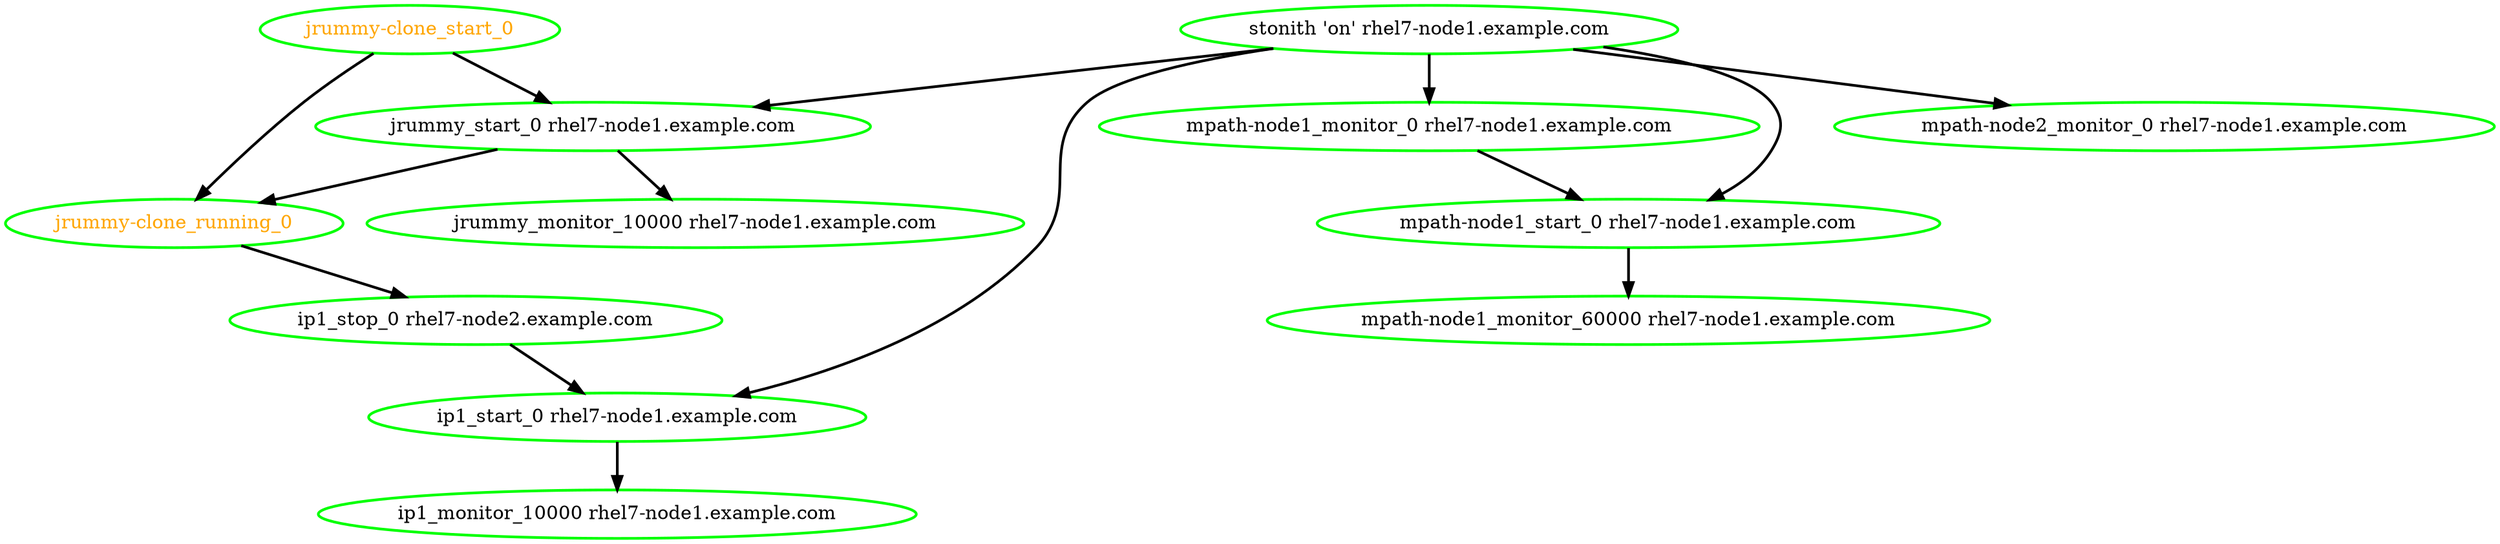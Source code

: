digraph "g" {
"ip1_monitor_10000 rhel7-node1.example.com" [ style=bold color="green" fontcolor="black"]
"ip1_start_0 rhel7-node1.example.com" -> "ip1_monitor_10000 rhel7-node1.example.com" [ style = bold]
"ip1_start_0 rhel7-node1.example.com" [ style=bold color="green" fontcolor="black"]
"ip1_stop_0 rhel7-node2.example.com" -> "ip1_start_0 rhel7-node1.example.com" [ style = bold]
"ip1_stop_0 rhel7-node2.example.com" [ style=bold color="green" fontcolor="black"]
"jrummy-clone_running_0" -> "ip1_stop_0 rhel7-node2.example.com" [ style = bold]
"jrummy-clone_running_0" [ style=bold color="green" fontcolor="orange"]
"jrummy-clone_start_0" -> "jrummy-clone_running_0" [ style = bold]
"jrummy-clone_start_0" -> "jrummy_start_0 rhel7-node1.example.com" [ style = bold]
"jrummy-clone_start_0" [ style=bold color="green" fontcolor="orange"]
"jrummy_monitor_10000 rhel7-node1.example.com" [ style=bold color="green" fontcolor="black"]
"jrummy_start_0 rhel7-node1.example.com" -> "jrummy-clone_running_0" [ style = bold]
"jrummy_start_0 rhel7-node1.example.com" -> "jrummy_monitor_10000 rhel7-node1.example.com" [ style = bold]
"jrummy_start_0 rhel7-node1.example.com" [ style=bold color="green" fontcolor="black"]
"mpath-node1_monitor_0 rhel7-node1.example.com" -> "mpath-node1_start_0 rhel7-node1.example.com" [ style = bold]
"mpath-node1_monitor_0 rhel7-node1.example.com" [ style=bold color="green" fontcolor="black"]
"mpath-node1_monitor_60000 rhel7-node1.example.com" [ style=bold color="green" fontcolor="black"]
"mpath-node1_start_0 rhel7-node1.example.com" -> "mpath-node1_monitor_60000 rhel7-node1.example.com" [ style = bold]
"mpath-node1_start_0 rhel7-node1.example.com" [ style=bold color="green" fontcolor="black"]
"mpath-node2_monitor_0 rhel7-node1.example.com" [ style=bold color="green" fontcolor="black"]
"stonith 'on' rhel7-node1.example.com" -> "ip1_start_0 rhel7-node1.example.com" [ style = bold]
"stonith 'on' rhel7-node1.example.com" -> "jrummy_start_0 rhel7-node1.example.com" [ style = bold]
"stonith 'on' rhel7-node1.example.com" -> "mpath-node1_monitor_0 rhel7-node1.example.com" [ style = bold]
"stonith 'on' rhel7-node1.example.com" -> "mpath-node1_start_0 rhel7-node1.example.com" [ style = bold]
"stonith 'on' rhel7-node1.example.com" -> "mpath-node2_monitor_0 rhel7-node1.example.com" [ style = bold]
"stonith 'on' rhel7-node1.example.com" [ style=bold color="green" fontcolor="black"]
}
